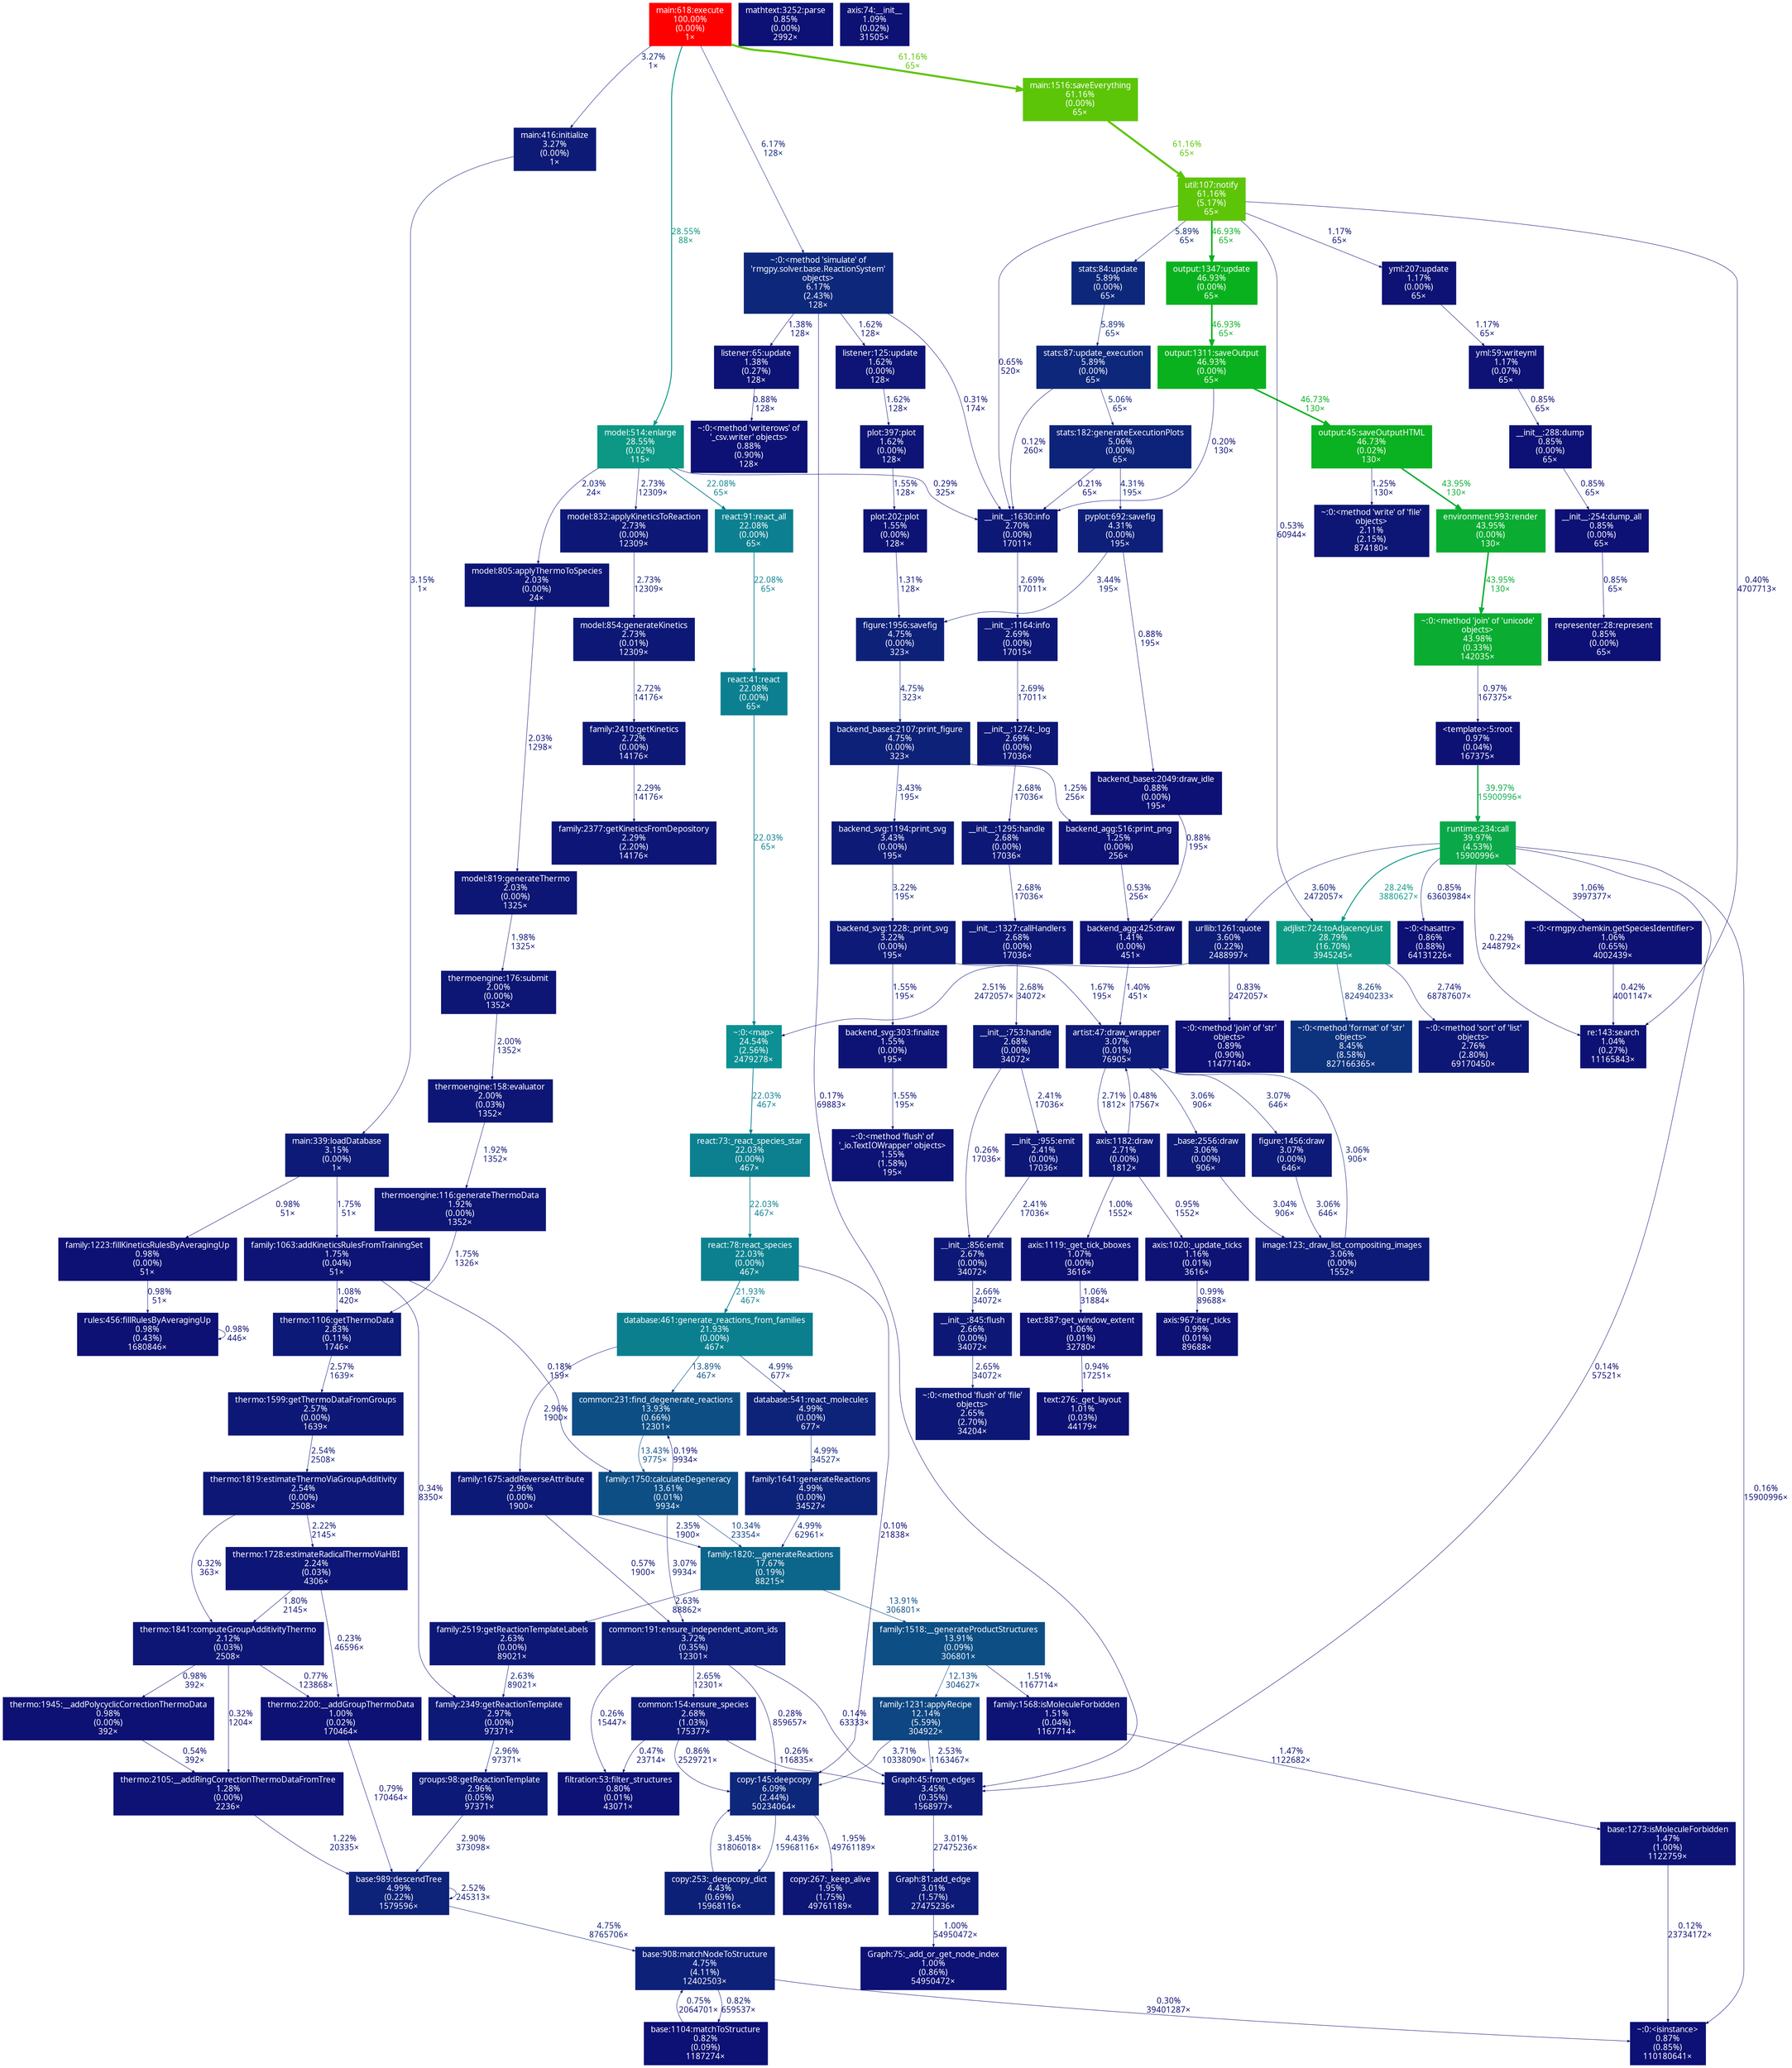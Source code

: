 digraph {
	graph [fontname=ArialMT, nodesep=0.125, ranksep=0.25];
	node [fontcolor=white, fontname=ArialMT, height=0, shape=box, style=filled, width=0];
	edge [fontname=ArialMT];
	36 [color="#0d4682", fontcolor="#ffffff", fontsize="10.00", label="family:1231:applyRecipe\n12.14%\n(5.59%)\n304922×"];
	36 -> 261 [arrowsize="0.35", color="#0d1d77", fontcolor="#0d1d77", fontsize="10.00", label="3.71%\n10338090×", labeldistance="0.50", penwidth="0.50"];
	36 -> 2832 [arrowsize="0.35", color="#0d1776", fontcolor="#0d1776", fontsize="10.00", label="2.53%\n1163467×", labeldistance="0.50", penwidth="0.50"];
	54 [color="#0d1274", fontcolor="#ffffff", fontsize="10.00", label="thermo:2105:__addRingCorrectionThermoDataFromTree\n1.28%\n(0.00%)\n2236×"];
	54 -> 2560 [arrowsize="0.35", color="#0d1274", fontcolor="#0d1274", fontsize="10.00", label="1.22%\n20335×", labeldistance="0.50", penwidth="0.50"];
	56 [color="#0d1676", fontcolor="#ffffff", fontsize="10.00", label="family:2377:getKineticsFromDepository\n2.29%\n(2.20%)\n14176×"];
	58 [color="#0d1475", fontcolor="#ffffff", fontsize="10.00", label="family:1063:addKineticsRulesFromTrainingSet\n1.75%\n(0.04%)\n51×"];
	58 -> 718 [arrowsize="0.35", color="#0d0d73", fontcolor="#0d0d73", fontsize="10.00", label="0.18%\n159×", labeldistance="0.50", penwidth="0.50"];
	58 -> 1061 [arrowsize="0.35", color="#0d1174", fontcolor="#0d1174", fontsize="10.00", label="1.08%\n420×", labeldistance="0.50", penwidth="0.50"];
	58 -> 4914 [arrowsize="0.35", color="#0d0e73", fontcolor="#0d0e73", fontsize="10.00", label="0.34%\n8350×", labeldistance="0.50", penwidth="0.50"];
	61 [color="#0d1375", fontcolor="#ffffff", fontsize="10.00", label="base:1273:isMoleculeForbidden\n1.47%\n(1.00%)\n1122759×"];
	61 -> 1465 [arrowsize="0.35", color="#0d0d73", fontcolor="#0d0d73", fontsize="10.00", label="0.12%\n23734172×", labeldistance="0.50", penwidth="0.50"];
	70 [color="#0ab120", fontcolor="#ffffff", fontsize="10.00", label="output:45:saveOutputHTML\n46.73%\n(0.02%)\n130×"];
	70 -> 1832 [arrowsize="0.35", color="#0d1274", fontcolor="#0d1274", fontsize="10.00", label="1.25%\n130×", labeldistance="0.50", penwidth="0.50"];
	70 -> 3071 [arrowsize="0.66", color="#0aad32", fontcolor="#0aad32", fontsize="10.00", label="43.95%\n130×", labeldistance="1.76", penwidth="1.76"];
	71 [color="#0ab11f", fontcolor="#ffffff", fontsize="10.00", label="output:1311:saveOutput\n46.93%\n(0.00%)\n65×"];
	71 -> 70 [arrowsize="0.68", color="#0ab120", fontcolor="#0ab120", fontsize="10.00", label="46.73%\n130×", labeldistance="1.87", penwidth="1.87"];
	71 -> 2589 [arrowsize="0.35", color="#0d0e73", fontcolor="#0d0e73", fontsize="10.00", label="0.20%\n130×", labeldistance="0.50", penwidth="0.50"];
	73 [color="#0c9093", fontcolor="#ffffff", fontsize="10.00", label="~:0:<map>\n24.54%\n(2.56%)\n2479278×"];
	73 -> 4310 [arrowsize="0.47", color="#0c808f", fontcolor="#0c808f", fontsize="10.00", label="22.03%\n467×", labeldistance="0.88", penwidth="0.88"];
	83 [color="#0d1074", fontcolor="#ffffff", fontsize="10.00", label="filtration:53:filter_structures\n0.80%\n(0.01%)\n43071×"];
	105 [color="#0d1074", fontcolor="#ffffff", fontsize="10.00", label="mathtext:3252:parse\n0.85%\n(0.00%)\n2992×"];
	126 [color="#0d1977", fontcolor="#ffffff", fontsize="10.00", label="groups:98:getReactionTemplate\n2.96%\n(0.05%)\n97371×"];
	126 -> 2560 [arrowsize="0.35", color="#0d1976", fontcolor="#0d1976", fontsize="10.00", label="2.90%\n373098×", labeldistance="0.50", penwidth="0.50"];
	174 [color="#0d1a77", fontcolor="#ffffff", fontsize="10.00", label="_base:2556:draw\n3.06%\n(0.00%)\n906×"];
	174 -> 4215 [arrowsize="0.35", color="#0d1a77", fontcolor="#0d1a77", fontsize="10.00", label="3.04%\n906×", labeldistance="0.50", penwidth="0.50"];
	185 [color="#0d1375", fontcolor="#ffffff", fontsize="10.00", label="plot:202:plot\n1.55%\n(0.00%)\n128×"];
	185 -> 635 [arrowsize="0.35", color="#0d1274", fontcolor="#0d1274", fontsize="10.00", label="1.31%\n128×", labeldistance="0.50", penwidth="0.50"];
	234 [color="#0d1074", fontcolor="#ffffff", fontsize="10.00", label="~:0:<hasattr>\n0.86%\n(0.88%)\n64131226×"];
	261 [color="#0d277b", fontcolor="#ffffff", fontsize="10.00", label="copy:145:deepcopy\n6.09%\n(2.44%)\n50234064×"];
	261 -> 994 [arrowsize="0.35", color="#0d1575", fontcolor="#0d1575", fontsize="10.00", label="1.95%\n49761189×", labeldistance="0.50", penwidth="0.50"];
	261 -> 1000 [arrowsize="0.35", color="#0d2078", fontcolor="#0d2078", fontsize="10.00", label="4.43%\n15968116×", labeldistance="0.50", penwidth="0.50"];
	287 [color="#ff0000", fontcolor="#ffffff", fontsize="10.00", label="main:618:execute\n100.00%\n(0.00%)\n1×"];
	287 -> 394 [arrowsize="0.35", color="#0d1b77", fontcolor="#0d1b77", fontsize="10.00", label="3.27%\n1×", labeldistance="0.50", penwidth="0.50"];
	287 -> 950 [arrowsize="0.53", color="#0c9884", fontcolor="#0c9884", fontsize="10.00", label="28.55%\n88×", labeldistance="1.14", penwidth="1.14"];
	287 -> 1070 [arrowsize="0.35", color="#0d287b", fontcolor="#0d287b", fontsize="10.00", label="6.17%\n128×", labeldistance="0.50", penwidth="0.50"];
	287 -> 1234 [arrowsize="0.78", color="#5dc508", fontcolor="#5dc508", fontsize="10.00", label="61.16%\n65×", labeldistance="2.45", penwidth="2.45"];
	393 [color="#0d1575", fontcolor="#ffffff", fontsize="10.00", label="thermoengine:176:submit\n2.00%\n(0.00%)\n1352×"];
	393 -> 900 [arrowsize="0.35", color="#0d1575", fontcolor="#0d1575", fontsize="10.00", label="2.00%\n1352×", labeldistance="0.50", penwidth="0.50"];
	394 [color="#0d1b77", fontcolor="#ffffff", fontsize="10.00", label="main:416:initialize\n3.27%\n(0.00%)\n1×"];
	394 -> 1985 [arrowsize="0.35", color="#0d1a77", fontcolor="#0d1a77", fontsize="10.00", label="3.15%\n1×", labeldistance="0.50", penwidth="0.50"];
	395 [color="#0d1575", fontcolor="#ffffff", fontsize="10.00", label="model:819:generateThermo\n2.03%\n(0.00%)\n1325×"];
	395 -> 393 [arrowsize="0.35", color="#0d1575", fontcolor="#0d1575", fontsize="10.00", label="1.98%\n1325×", labeldistance="0.50", penwidth="0.50"];
	423 [color="#0d2179", fontcolor="#ffffff", fontsize="10.00", label="backend_bases:2107:print_figure\n4.75%\n(0.00%)\n323×"];
	423 -> 1441 [arrowsize="0.35", color="#0d1274", fontcolor="#0d1274", fontsize="10.00", label="1.25%\n256×", labeldistance="0.50", penwidth="0.50"];
	423 -> 1693 [arrowsize="0.35", color="#0d1b77", fontcolor="#0d1b77", fontsize="10.00", label="3.43%\n195×", labeldistance="0.50", penwidth="0.50"];
	425 [color="#0d1977", fontcolor="#ffffff", fontsize="10.00", label="family:1675:addReverseAttribute\n2.96%\n(0.00%)\n1900×"];
	425 -> 717 [arrowsize="0.35", color="#0d0f73", fontcolor="#0d0f73", fontsize="10.00", label="0.57%\n1900×", labeldistance="0.50", penwidth="0.50"];
	425 -> 1728 [arrowsize="0.35", color="#0d1776", fontcolor="#0d1776", fontsize="10.00", label="2.35%\n1900×", labeldistance="0.50", penwidth="0.50"];
	426 [color="#0c7f8f", fontcolor="#ffffff", fontsize="10.00", label="database:461:generate_reactions_from_families\n21.93%\n(0.00%)\n467×"];
	426 -> 425 [arrowsize="0.35", color="#0d1977", fontcolor="#0d1977", fontsize="10.00", label="2.96%\n1900×", labeldistance="0.50", penwidth="0.50"];
	426 -> 1972 [arrowsize="0.37", color="#0d4f85", fontcolor="#0d4f85", fontsize="10.00", label="13.89%\n467×", labeldistance="0.56", penwidth="0.56"];
	426 -> 2732 [arrowsize="0.35", color="#0d2279", fontcolor="#0d2279", fontsize="10.00", label="4.99%\n677×", labeldistance="0.50", penwidth="0.50"];
	470 [color="#0d1174", fontcolor="#ffffff", fontsize="10.00", label="text:276:_get_layout\n1.01%\n(0.03%)\n44179×"];
	472 [color="#0d1174", fontcolor="#ffffff", fontsize="10.00", label="text:887:get_window_extent\n1.06%\n(0.01%)\n32780×"];
	472 -> 470 [arrowsize="0.35", color="#0d1174", fontcolor="#0d1174", fontsize="10.00", label="0.94%\n17251×", labeldistance="0.50", penwidth="0.50"];
	477 [color="#0d1876", fontcolor="#ffffff", fontsize="10.00", label="__init__:1164:info\n2.69%\n(0.00%)\n17015×"];
	477 -> 2707 [arrowsize="0.35", color="#0d1876", fontcolor="#0d1876", fontsize="10.00", label="2.69%\n17011×", labeldistance="0.50", penwidth="0.50"];
	556 [color="#0d1a77", fontcolor="#ffffff", fontsize="10.00", label="figure:1456:draw\n3.07%\n(0.00%)\n646×"];
	556 -> 4215 [arrowsize="0.35", color="#0d1a77", fontcolor="#0d1a77", fontsize="10.00", label="3.06%\n646×", labeldistance="0.50", penwidth="0.50"];
	558 [color="#0d1876", fontcolor="#ffffff", fontsize="10.00", label="axis:1182:draw\n2.71%\n(0.00%)\n1812×"];
	558 -> 617 [arrowsize="0.35", color="#0d1174", fontcolor="#0d1174", fontsize="10.00", label="0.95%\n1552×", labeldistance="0.50", penwidth="0.50"];
	558 -> 1245 [arrowsize="0.35", color="#0d0f73", fontcolor="#0d0f73", fontsize="10.00", label="0.48%\n17567×", labeldistance="0.50", penwidth="0.50"];
	558 -> 3306 [arrowsize="0.35", color="#0d1174", fontcolor="#0d1174", fontsize="10.00", label="1.00%\n1552×", labeldistance="0.50", penwidth="0.50"];
	617 [color="#0d1274", fontcolor="#ffffff", fontsize="10.00", label="axis:1020:_update_ticks\n1.16%\n(0.01%)\n3616×"];
	617 -> 1275 [arrowsize="0.35", color="#0d1174", fontcolor="#0d1174", fontsize="10.00", label="0.99%\n89688×", labeldistance="0.50", penwidth="0.50"];
	620 [color="#0d1074", fontcolor="#ffffff", fontsize="10.00", label="representer:28:represent\n0.85%\n(0.00%)\n65×"];
	621 [color="#0d1074", fontcolor="#ffffff", fontsize="10.00", label="__init__:254:dump_all\n0.85%\n(0.00%)\n65×"];
	621 -> 620 [arrowsize="0.35", color="#0d1074", fontcolor="#0d1074", fontsize="10.00", label="0.85%\n65×", labeldistance="0.50", penwidth="0.50"];
	629 [color="#0d2179", fontcolor="#ffffff", fontsize="10.00", label="base:908:matchNodeToStructure\n4.75%\n(4.11%)\n12402503×"];
	629 -> 1465 [arrowsize="0.35", color="#0d0e73", fontcolor="#0d0e73", fontsize="10.00", label="0.30%\n39401287×", labeldistance="0.50", penwidth="0.50"];
	629 -> 1544 [arrowsize="0.35", color="#0d1074", fontcolor="#0d1074", fontsize="10.00", label="0.82%\n659537×", labeldistance="0.50", penwidth="0.50"];
	633 [color="#0d337e", fontcolor="#ffffff", fontsize="10.00", label="~:0:<method 'format' of 'str'\nobjects>\n8.45%\n(8.58%)\n827166365×"];
	635 [color="#0d2179", fontcolor="#ffffff", fontsize="10.00", label="figure:1956:savefig\n4.75%\n(0.00%)\n323×"];
	635 -> 423 [arrowsize="0.35", color="#0d2179", fontcolor="#0d2179", fontsize="10.00", label="4.75%\n323×", labeldistance="0.50", penwidth="0.50"];
	664 [color="#0d1174", fontcolor="#ffffff", fontsize="10.00", label="axis:74:__init__\n1.09%\n(0.02%)\n31505×"];
	683 [color="#0d1174", fontcolor="#ffffff", fontsize="10.00", label="rules:456:fillRulesByAveragingUp\n0.98%\n(0.43%)\n1680846×"];
	683 -> 683 [arrowsize="0.35", color="#0d1174", fontcolor="#0d1174", fontsize="10.00", label="0.98%\n446×", labeldistance="0.50", penwidth="0.50"];
	684 [color="#0d1174", fontcolor="#ffffff", fontsize="10.00", label="family:1223:fillKineticsRulesByAveragingUp\n0.98%\n(0.00%)\n51×"];
	684 -> 683 [arrowsize="0.35", color="#0d1174", fontcolor="#0d1174", fontsize="10.00", label="0.98%\n51×", labeldistance="0.50", penwidth="0.50"];
	717 [color="#0d1d78", fontcolor="#ffffff", fontsize="10.00", label="common:191:ensure_independent_atom_ids\n3.72%\n(0.35%)\n12301×"];
	717 -> 83 [arrowsize="0.35", color="#0d0e73", fontcolor="#0d0e73", fontsize="10.00", label="0.26%\n15447×", labeldistance="0.50", penwidth="0.50"];
	717 -> 261 [arrowsize="0.35", color="#0d0e73", fontcolor="#0d0e73", fontsize="10.00", label="0.28%\n859657×", labeldistance="0.50", penwidth="0.50"];
	717 -> 1068 [arrowsize="0.35", color="#0d1876", fontcolor="#0d1876", fontsize="10.00", label="2.65%\n12301×", labeldistance="0.50", penwidth="0.50"];
	717 -> 2832 [arrowsize="0.35", color="#0d0d73", fontcolor="#0d0d73", fontsize="10.00", label="0.14%\n63333×", labeldistance="0.50", penwidth="0.50"];
	718 [color="#0d4e84", fontcolor="#ffffff", fontsize="10.00", label="family:1750:calculateDegeneracy\n13.61%\n(0.01%)\n9934×"];
	718 -> 717 [arrowsize="0.35", color="#0d1a77", fontcolor="#0d1a77", fontsize="10.00", label="3.07%\n9934×", labeldistance="0.50", penwidth="0.50"];
	718 -> 1728 [arrowsize="0.35", color="#0d3c80", fontcolor="#0d3c80", fontsize="10.00", label="10.34%\n23354×", labeldistance="0.50", penwidth="0.50"];
	718 -> 1972 [arrowsize="0.35", color="#0d0e73", fontcolor="#0d0e73", fontsize="10.00", label="0.19%\n9934×", labeldistance="0.50", penwidth="0.50"];
	736 [color="#0d1375", fontcolor="#ffffff", fontsize="10.00", label="backend_agg:425:draw\n1.41%\n(0.00%)\n451×"];
	736 -> 1245 [arrowsize="0.35", color="#0d1375", fontcolor="#0d1375", fontsize="10.00", label="1.40%\n451×", labeldistance="0.50", penwidth="0.50"];
	739 [color="#0d1876", fontcolor="#ffffff", fontsize="10.00", label="model:854:generateKinetics\n2.73%\n(0.01%)\n12309×"];
	739 -> 955 [arrowsize="0.35", color="#0d1876", fontcolor="#0d1876", fontsize="10.00", label="2.72%\n14176×", labeldistance="0.50", penwidth="0.50"];
	769 [color="#5dc508", fontcolor="#ffffff", fontsize="10.00", label="util:107:notify\n61.16%\n(5.17%)\n65×"];
	769 -> 1558 [arrowsize="0.35", color="#0d0f73", fontcolor="#0d0f73", fontsize="10.00", label="0.53%\n60944×", labeldistance="0.50", penwidth="0.50"];
	769 -> 1914 [arrowsize="0.69", color="#0ab11f", fontcolor="#0ab11f", fontsize="10.00", label="46.93%\n65×", labeldistance="1.88", penwidth="1.88"];
	769 -> 2519 [arrowsize="0.35", color="#0d1274", fontcolor="#0d1274", fontsize="10.00", label="1.17%\n65×", labeldistance="0.50", penwidth="0.50"];
	769 -> 2589 [arrowsize="0.35", color="#0d0f74", fontcolor="#0d0f74", fontsize="10.00", label="0.65%\n520×", labeldistance="0.50", penwidth="0.50"];
	769 -> 3745 [arrowsize="0.35", color="#0d277a", fontcolor="#0d277a", fontsize="10.00", label="5.89%\n65×", labeldistance="0.50", penwidth="0.50"];
	769 -> 4434 [arrowsize="0.35", color="#0d0e73", fontcolor="#0d0e73", fontsize="10.00", label="0.40%\n4707713×", labeldistance="0.50", penwidth="0.50"];
	886 [color="#0d277a", fontcolor="#ffffff", fontsize="10.00", label="stats:87:update_execution\n5.89%\n(0.00%)\n65×"];
	886 -> 1169 [arrowsize="0.35", color="#0d2379", fontcolor="#0d2379", fontsize="10.00", label="5.06%\n65×", labeldistance="0.50", penwidth="0.50"];
	886 -> 2589 [arrowsize="0.35", color="#0d0d73", fontcolor="#0d0d73", fontsize="10.00", label="0.12%\n260×", labeldistance="0.50", penwidth="0.50"];
	895 [color="#0d1074", fontcolor="#ffffff", fontsize="10.00", label="__init__:288:dump\n0.85%\n(0.00%)\n65×"];
	895 -> 621 [arrowsize="0.35", color="#0d1074", fontcolor="#0d1074", fontsize="10.00", label="0.85%\n65×", labeldistance="0.50", penwidth="0.50"];
	899 [color="#0d1174", fontcolor="#ffffff", fontsize="10.00", label="<template>:5:root\n0.97%\n(0.04%)\n167375×"];
	899 -> 1069 [arrowsize="0.63", color="#0ba84a", fontcolor="#0ba84a", fontsize="10.00", label="39.97%\n15900996×", labeldistance="1.60", penwidth="1.60"];
	900 [color="#0d1575", fontcolor="#ffffff", fontsize="10.00", label="thermoengine:158:evaluator\n2.00%\n(0.03%)\n1352×"];
	900 -> 3562 [arrowsize="0.35", color="#0d1575", fontcolor="#0d1575", fontsize="10.00", label="1.92%\n1352×", labeldistance="0.50", penwidth="0.50"];
	950 [color="#0c9884", fontcolor="#ffffff", fontsize="10.00", label="model:514:enlarge\n28.55%\n(0.02%)\n115×"];
	950 -> 2589 [arrowsize="0.35", color="#0d0e73", fontcolor="#0d0e73", fontsize="10.00", label="0.29%\n325×", labeldistance="0.50", penwidth="0.50"];
	950 -> 3023 [arrowsize="0.47", color="#0c8090", fontcolor="#0c8090", fontsize="10.00", label="22.08%\n65×", labeldistance="0.88", penwidth="0.88"];
	950 -> 3363 [arrowsize="0.35", color="#0d1876", fontcolor="#0d1876", fontsize="10.00", label="2.73%\n12309×", labeldistance="0.50", penwidth="0.50"];
	950 -> 3563 [arrowsize="0.35", color="#0d1575", fontcolor="#0d1575", fontsize="10.00", label="2.03%\n24×", labeldistance="0.50", penwidth="0.50"];
	955 [color="#0d1876", fontcolor="#ffffff", fontsize="10.00", label="family:2410:getKinetics\n2.72%\n(0.00%)\n14176×"];
	955 -> 56 [arrowsize="0.35", color="#0d1676", fontcolor="#0d1676", fontsize="10.00", label="2.29%\n14176×", labeldistance="0.50", penwidth="0.50"];
	994 [color="#0d1575", fontcolor="#ffffff", fontsize="10.00", label="copy:267:_keep_alive\n1.95%\n(1.75%)\n49761189×"];
	1000 [color="#0d2078", fontcolor="#ffffff", fontsize="10.00", label="copy:253:_deepcopy_dict\n4.43%\n(0.69%)\n15968116×"];
	1000 -> 261 [arrowsize="0.35", color="#0d1b77", fontcolor="#0d1b77", fontsize="10.00", label="3.45%\n31806018×", labeldistance="0.50", penwidth="0.50"];
	1061 [color="#0d1976", fontcolor="#ffffff", fontsize="10.00", label="thermo:1106:getThermoData\n2.83%\n(0.11%)\n1746×"];
	1061 -> 3979 [arrowsize="0.35", color="#0d1876", fontcolor="#0d1876", fontsize="10.00", label="2.57%\n1639×", labeldistance="0.50", penwidth="0.50"];
	1063 [color="#0d1676", fontcolor="#ffffff", fontsize="10.00", label="thermo:1728:estimateRadicalThermoViaHBI\n2.24%\n(0.03%)\n4306×"];
	1063 -> 1815 [arrowsize="0.35", color="#0d0e73", fontcolor="#0d0e73", fontsize="10.00", label="0.23%\n46596×", labeldistance="0.50", penwidth="0.50"];
	1063 -> 2783 [arrowsize="0.35", color="#0d1475", fontcolor="#0d1475", fontsize="10.00", label="1.80%\n2145×", labeldistance="0.50", penwidth="0.50"];
	1068 [color="#0d1876", fontcolor="#ffffff", fontsize="10.00", label="common:154:ensure_species\n2.68%\n(1.03%)\n175377×"];
	1068 -> 83 [arrowsize="0.35", color="#0d0f73", fontcolor="#0d0f73", fontsize="10.00", label="0.47%\n23714×", labeldistance="0.50", penwidth="0.50"];
	1068 -> 261 [arrowsize="0.35", color="#0d1074", fontcolor="#0d1074", fontsize="10.00", label="0.86%\n2529721×", labeldistance="0.50", penwidth="0.50"];
	1068 -> 2832 [arrowsize="0.35", color="#0d0e73", fontcolor="#0d0e73", fontsize="10.00", label="0.26%\n116835×", labeldistance="0.50", penwidth="0.50"];
	1069 [color="#0ba84a", fontcolor="#ffffff", fontsize="10.00", label="runtime:234:call\n39.97%\n(4.53%)\n15900996×"];
	1069 -> 234 [arrowsize="0.35", color="#0d1074", fontcolor="#0d1074", fontsize="10.00", label="0.85%\n63603984×", labeldistance="0.50", penwidth="0.50"];
	1069 -> 1389 [arrowsize="0.35", color="#0d1c77", fontcolor="#0d1c77", fontsize="10.00", label="3.60%\n2472057×", labeldistance="0.50", penwidth="0.50"];
	1069 -> 1465 [arrowsize="0.35", color="#0d0d73", fontcolor="#0d0d73", fontsize="10.00", label="0.16%\n15900996×", labeldistance="0.50", penwidth="0.50"];
	1069 -> 1558 [arrowsize="0.53", color="#0c9886", fontcolor="#0c9886", fontsize="10.00", label="28.24%\n3880627×", labeldistance="1.13", penwidth="1.13"];
	1069 -> 2832 [arrowsize="0.35", color="#0d0d73", fontcolor="#0d0d73", fontsize="10.00", label="0.14%\n57521×", labeldistance="0.50", penwidth="0.50"];
	1069 -> 3230 [arrowsize="0.35", color="#0d1174", fontcolor="#0d1174", fontsize="10.00", label="1.06%\n3997377×", labeldistance="0.50", penwidth="0.50"];
	1069 -> 4434 [arrowsize="0.35", color="#0d0e73", fontcolor="#0d0e73", fontsize="10.00", label="0.22%\n2448792×", labeldistance="0.50", penwidth="0.50"];
	1070 [color="#0d287b", fontcolor="#ffffff", fontsize="10.00", label="~:0:<method 'simulate' of\n'rmgpy.solver.base.ReactionSystem'\nobjects>\n6.17%\n(2.43%)\n128×"];
	1070 -> 2585 [arrowsize="0.35", color="#0d1475", fontcolor="#0d1475", fontsize="10.00", label="1.62%\n128×", labeldistance="0.50", penwidth="0.50"];
	1070 -> 2589 [arrowsize="0.35", color="#0d0e73", fontcolor="#0d0e73", fontsize="10.00", label="0.31%\n174×", labeldistance="0.50", penwidth="0.50"];
	1070 -> 2590 [arrowsize="0.35", color="#0d1275", fontcolor="#0d1275", fontsize="10.00", label="1.38%\n128×", labeldistance="0.50", penwidth="0.50"];
	1070 -> 2832 [arrowsize="0.35", color="#0d0d73", fontcolor="#0d0d73", fontsize="10.00", label="0.17%\n69883×", labeldistance="0.50", penwidth="0.50"];
	1168 [color="#0d1f78", fontcolor="#ffffff", fontsize="10.00", label="pyplot:692:savefig\n4.31%\n(0.00%)\n195×"];
	1168 -> 635 [arrowsize="0.35", color="#0d1b77", fontcolor="#0d1b77", fontsize="10.00", label="3.44%\n195×", labeldistance="0.50", penwidth="0.50"];
	1168 -> 1442 [arrowsize="0.35", color="#0d1074", fontcolor="#0d1074", fontsize="10.00", label="0.88%\n195×", labeldistance="0.50", penwidth="0.50"];
	1169 [color="#0d2379", fontcolor="#ffffff", fontsize="10.00", label="stats:182:generateExecutionPlots\n5.06%\n(0.00%)\n65×"];
	1169 -> 1168 [arrowsize="0.35", color="#0d1f78", fontcolor="#0d1f78", fontsize="10.00", label="4.31%\n195×", labeldistance="0.50", penwidth="0.50"];
	1169 -> 2589 [arrowsize="0.35", color="#0d0e73", fontcolor="#0d0e73", fontsize="10.00", label="0.21%\n65×", labeldistance="0.50", penwidth="0.50"];
	1184 [color="#0d1876", fontcolor="#ffffff", fontsize="10.00", label="~:0:<method 'sort' of 'list'\nobjects>\n2.76%\n(2.80%)\n69170450×"];
	1234 [color="#5dc508", fontcolor="#ffffff", fontsize="10.00", label="main:1516:saveEverything\n61.16%\n(0.00%)\n65×"];
	1234 -> 769 [arrowsize="0.78", color="#5dc508", fontcolor="#5dc508", fontsize="10.00", label="61.16%\n65×", labeldistance="2.45", penwidth="2.45"];
	1245 [color="#0d1a77", fontcolor="#ffffff", fontsize="10.00", label="artist:47:draw_wrapper\n3.07%\n(0.01%)\n76905×"];
	1245 -> 174 [arrowsize="0.35", color="#0d1a77", fontcolor="#0d1a77", fontsize="10.00", label="3.06%\n906×", labeldistance="0.50", penwidth="0.50"];
	1245 -> 556 [arrowsize="0.35", color="#0d1a77", fontcolor="#0d1a77", fontsize="10.00", label="3.07%\n646×", labeldistance="0.50", penwidth="0.50"];
	1245 -> 558 [arrowsize="0.35", color="#0d1876", fontcolor="#0d1876", fontsize="10.00", label="2.71%\n1812×", labeldistance="0.50", penwidth="0.50"];
	1275 [color="#0d1174", fontcolor="#ffffff", fontsize="10.00", label="axis:967:iter_ticks\n0.99%\n(0.01%)\n89688×"];
	1352 [color="#0d1876", fontcolor="#ffffff", fontsize="10.00", label="__init__:845:flush\n2.66%\n(0.00%)\n34072×"];
	1352 -> 4733 [arrowsize="0.35", color="#0d1876", fontcolor="#0d1876", fontsize="10.00", label="2.65%\n34072×", labeldistance="0.50", penwidth="0.50"];
	1353 [color="#0d1876", fontcolor="#ffffff", fontsize="10.00", label="__init__:856:emit\n2.67%\n(0.00%)\n34072×"];
	1353 -> 1352 [arrowsize="0.35", color="#0d1876", fontcolor="#0d1876", fontsize="10.00", label="2.66%\n34072×", labeldistance="0.50", penwidth="0.50"];
	1389 [color="#0d1c77", fontcolor="#ffffff", fontsize="10.00", label="urllib:1261:quote\n3.60%\n(0.22%)\n2488997×"];
	1389 -> 73 [arrowsize="0.35", color="#0d1776", fontcolor="#0d1776", fontsize="10.00", label="2.51%\n2472057×", labeldistance="0.50", penwidth="0.50"];
	1389 -> 2169 [arrowsize="0.35", color="#0d1074", fontcolor="#0d1074", fontsize="10.00", label="0.83%\n2472057×", labeldistance="0.50", penwidth="0.50"];
	1441 [color="#0d1274", fontcolor="#ffffff", fontsize="10.00", label="backend_agg:516:print_png\n1.25%\n(0.00%)\n256×"];
	1441 -> 736 [arrowsize="0.35", color="#0d0f73", fontcolor="#0d0f73", fontsize="10.00", label="0.53%\n256×", labeldistance="0.50", penwidth="0.50"];
	1442 [color="#0d1074", fontcolor="#ffffff", fontsize="10.00", label="backend_bases:2049:draw_idle\n0.88%\n(0.00%)\n195×"];
	1442 -> 736 [arrowsize="0.35", color="#0d1074", fontcolor="#0d1074", fontsize="10.00", label="0.88%\n195×", labeldistance="0.50", penwidth="0.50"];
	1465 [color="#0d1074", fontcolor="#ffffff", fontsize="10.00", label="~:0:<isinstance>\n0.87%\n(0.85%)\n110180641×"];
	1544 [color="#0d1074", fontcolor="#ffffff", fontsize="10.00", label="base:1104:matchToStructure\n0.82%\n(0.09%)\n1187274×"];
	1544 -> 629 [arrowsize="0.35", color="#0d1074", fontcolor="#0d1074", fontsize="10.00", label="0.75%\n2064701×", labeldistance="0.50", penwidth="0.50"];
	1558 [color="#0c9983", fontcolor="#ffffff", fontsize="10.00", label="adjlist:724:toAdjacencyList\n28.79%\n(16.70%)\n3945245×"];
	1558 -> 633 [arrowsize="0.35", color="#0d327d", fontcolor="#0d327d", fontsize="10.00", label="8.26%\n824940233×", labeldistance="0.50", penwidth="0.50"];
	1558 -> 1184 [arrowsize="0.35", color="#0d1876", fontcolor="#0d1876", fontsize="10.00", label="2.74%\n68787607×", labeldistance="0.50", penwidth="0.50"];
	1693 [color="#0d1b77", fontcolor="#ffffff", fontsize="10.00", label="backend_svg:1194:print_svg\n3.43%\n(0.00%)\n195×"];
	1693 -> 3304 [arrowsize="0.35", color="#0d1a77", fontcolor="#0d1a77", fontsize="10.00", label="3.22%\n195×", labeldistance="0.50", penwidth="0.50"];
	1728 [color="#0c658a", fontcolor="#ffffff", fontsize="10.00", label="family:1820:__generateReactions\n17.67%\n(0.19%)\n88215×"];
	1728 -> 3925 [arrowsize="0.37", color="#0d4f85", fontcolor="#0d4f85", fontsize="10.00", label="13.91%\n306801×", labeldistance="0.56", penwidth="0.56"];
	1728 -> 3977 [arrowsize="0.35", color="#0d1876", fontcolor="#0d1876", fontsize="10.00", label="2.63%\n88862×", labeldistance="0.50", penwidth="0.50"];
	1815 [color="#0d1174", fontcolor="#ffffff", fontsize="10.00", label="thermo:2200:__addGroupThermoData\n1.00%\n(0.02%)\n170464×"];
	1815 -> 2560 [arrowsize="0.35", color="#0d1074", fontcolor="#0d1074", fontsize="10.00", label="0.79%\n170464×", labeldistance="0.50", penwidth="0.50"];
	1830 [color="#0c8090", fontcolor="#ffffff", fontsize="10.00", label="react:41:react\n22.08%\n(0.00%)\n65×"];
	1830 -> 73 [arrowsize="0.47", color="#0c808f", fontcolor="#0c808f", fontsize="10.00", label="22.03%\n65×", labeldistance="0.88", penwidth="0.88"];
	1832 [color="#0d1675", fontcolor="#ffffff", fontsize="10.00", label="~:0:<method 'write' of 'file'\nobjects>\n2.11%\n(2.15%)\n874180×"];
	1904 [color="#0d1375", fontcolor="#ffffff", fontsize="10.00", label="family:1568:isMoleculeForbidden\n1.51%\n(0.04%)\n1167714×"];
	1904 -> 61 [arrowsize="0.35", color="#0d1375", fontcolor="#0d1375", fontsize="10.00", label="1.47%\n1122682×", labeldistance="0.50", penwidth="0.50"];
	1914 [color="#0ab11f", fontcolor="#ffffff", fontsize="10.00", label="output:1347:update\n46.93%\n(0.00%)\n65×"];
	1914 -> 71 [arrowsize="0.69", color="#0ab11f", fontcolor="#0ab11f", fontsize="10.00", label="46.93%\n65×", labeldistance="1.88", penwidth="1.88"];
	1972 [color="#0d4f85", fontcolor="#ffffff", fontsize="10.00", label="common:231:find_degenerate_reactions\n13.93%\n(0.66%)\n12301×"];
	1972 -> 718 [arrowsize="0.37", color="#0d4d84", fontcolor="#0d4d84", fontsize="10.00", label="13.43%\n9775×", labeldistance="0.54", penwidth="0.54"];
	1985 [color="#0d1a77", fontcolor="#ffffff", fontsize="10.00", label="main:339:loadDatabase\n3.15%\n(0.00%)\n1×"];
	1985 -> 58 [arrowsize="0.35", color="#0d1475", fontcolor="#0d1475", fontsize="10.00", label="1.75%\n51×", labeldistance="0.50", penwidth="0.50"];
	1985 -> 684 [arrowsize="0.35", color="#0d1174", fontcolor="#0d1174", fontsize="10.00", label="0.98%\n51×", labeldistance="0.50", penwidth="0.50"];
	2041 [color="#0aad32", fontcolor="#ffffff", fontsize="10.00", label="~:0:<method 'join' of 'unicode'\nobjects>\n43.98%\n(0.33%)\n142035×"];
	2041 -> 899 [arrowsize="0.35", color="#0d1174", fontcolor="#0d1174", fontsize="10.00", label="0.97%\n167375×", labeldistance="0.50", penwidth="0.50"];
	2169 [color="#0d1074", fontcolor="#ffffff", fontsize="10.00", label="~:0:<method 'join' of 'str'\nobjects>\n0.89%\n(0.90%)\n11477140×"];
	2177 [color="#0c808f", fontcolor="#ffffff", fontsize="10.00", label="react:78:react_species\n22.03%\n(0.00%)\n467×"];
	2177 -> 261 [arrowsize="0.35", color="#0d0d73", fontcolor="#0d0d73", fontsize="10.00", label="0.10%\n21838×", labeldistance="0.50", penwidth="0.50"];
	2177 -> 426 [arrowsize="0.47", color="#0c7f8f", fontcolor="#0c7f8f", fontsize="10.00", label="21.93%\n467×", labeldistance="0.88", penwidth="0.88"];
	2256 [color="#0d1876", fontcolor="#ffffff", fontsize="10.00", label="__init__:753:handle\n2.68%\n(0.00%)\n34072×"];
	2256 -> 1353 [arrowsize="0.35", color="#0d0e73", fontcolor="#0d0e73", fontsize="10.00", label="0.26%\n17036×", labeldistance="0.50", penwidth="0.50"];
	2256 -> 2916 [arrowsize="0.35", color="#0d1776", fontcolor="#0d1776", fontsize="10.00", label="2.41%\n17036×", labeldistance="0.50", penwidth="0.50"];
	2295 [color="#0d1174", fontcolor="#ffffff", fontsize="10.00", label="thermo:1945:__addPolycyclicCorrectionThermoData\n0.98%\n(0.00%)\n392×"];
	2295 -> 54 [arrowsize="0.35", color="#0d0f73", fontcolor="#0d0f73", fontsize="10.00", label="0.54%\n392×", labeldistance="0.50", penwidth="0.50"];
	2519 [color="#0d1274", fontcolor="#ffffff", fontsize="10.00", label="yml:207:update\n1.17%\n(0.00%)\n65×"];
	2519 -> 4241 [arrowsize="0.35", color="#0d1274", fontcolor="#0d1274", fontsize="10.00", label="1.17%\n65×", labeldistance="0.50", penwidth="0.50"];
	2535 [color="#0d1174", fontcolor="#ffffff", fontsize="10.00", label="Graph:75:_add_or_get_node_index\n1.00%\n(0.86%)\n54950472×"];
	2560 [color="#0d2279", fontcolor="#ffffff", fontsize="10.00", label="base:989:descendTree\n4.99%\n(0.22%)\n1579596×"];
	2560 -> 629 [arrowsize="0.35", color="#0d2179", fontcolor="#0d2179", fontsize="10.00", label="4.75%\n8765706×", labeldistance="0.50", penwidth="0.50"];
	2560 -> 2560 [arrowsize="0.35", color="#0d1776", fontcolor="#0d1776", fontsize="10.00", label="2.52%\n245313×", labeldistance="0.50", penwidth="0.50"];
	2585 [color="#0d1475", fontcolor="#ffffff", fontsize="10.00", label="listener:125:update\n1.62%\n(0.00%)\n128×"];
	2585 -> 3737 [arrowsize="0.35", color="#0d1475", fontcolor="#0d1475", fontsize="10.00", label="1.62%\n128×", labeldistance="0.50", penwidth="0.50"];
	2589 [color="#0d1876", fontcolor="#ffffff", fontsize="10.00", label="__init__:1630:info\n2.70%\n(0.00%)\n17011×"];
	2589 -> 477 [arrowsize="0.35", color="#0d1876", fontcolor="#0d1876", fontsize="10.00", label="2.69%\n17011×", labeldistance="0.50", penwidth="0.50"];
	2590 [color="#0d1275", fontcolor="#ffffff", fontsize="10.00", label="listener:65:update\n1.38%\n(0.27%)\n128×"];
	2590 -> 3574 [arrowsize="0.35", color="#0d1074", fontcolor="#0d1074", fontsize="10.00", label="0.88%\n128×", labeldistance="0.50", penwidth="0.50"];
	2706 [color="#0d1876", fontcolor="#ffffff", fontsize="10.00", label="__init__:1295:handle\n2.68%\n(0.00%)\n17036×"];
	2706 -> 5012 [arrowsize="0.35", color="#0d1876", fontcolor="#0d1876", fontsize="10.00", label="2.68%\n17036×", labeldistance="0.50", penwidth="0.50"];
	2707 [color="#0d1876", fontcolor="#ffffff", fontsize="10.00", label="__init__:1274:_log\n2.69%\n(0.00%)\n17036×"];
	2707 -> 2706 [arrowsize="0.35", color="#0d1876", fontcolor="#0d1876", fontsize="10.00", label="2.68%\n17036×", labeldistance="0.50", penwidth="0.50"];
	2729 [color="#0d2279", fontcolor="#ffffff", fontsize="10.00", label="family:1641:generateReactions\n4.99%\n(0.00%)\n34527×"];
	2729 -> 1728 [arrowsize="0.35", color="#0d2279", fontcolor="#0d2279", fontsize="10.00", label="4.99%\n62961×", labeldistance="0.50", penwidth="0.50"];
	2732 [color="#0d2279", fontcolor="#ffffff", fontsize="10.00", label="database:541:react_molecules\n4.99%\n(0.00%)\n677×"];
	2732 -> 2729 [arrowsize="0.35", color="#0d2279", fontcolor="#0d2279", fontsize="10.00", label="4.99%\n34527×", labeldistance="0.50", penwidth="0.50"];
	2740 [color="#0d1375", fontcolor="#ffffff", fontsize="10.00", label="~:0:<method 'flush' of\n'_io.TextIOWrapper' objects>\n1.55%\n(1.58%)\n195×"];
	2741 [color="#0d1375", fontcolor="#ffffff", fontsize="10.00", label="backend_svg:303:finalize\n1.55%\n(0.00%)\n195×"];
	2741 -> 2740 [arrowsize="0.35", color="#0d1375", fontcolor="#0d1375", fontsize="10.00", label="1.55%\n195×", labeldistance="0.50", penwidth="0.50"];
	2783 [color="#0d1675", fontcolor="#ffffff", fontsize="10.00", label="thermo:1841:computeGroupAdditivityThermo\n2.12%\n(0.03%)\n2508×"];
	2783 -> 54 [arrowsize="0.35", color="#0d0e73", fontcolor="#0d0e73", fontsize="10.00", label="0.32%\n1204×", labeldistance="0.50", penwidth="0.50"];
	2783 -> 1815 [arrowsize="0.35", color="#0d1074", fontcolor="#0d1074", fontsize="10.00", label="0.77%\n123868×", labeldistance="0.50", penwidth="0.50"];
	2783 -> 2295 [arrowsize="0.35", color="#0d1174", fontcolor="#0d1174", fontsize="10.00", label="0.98%\n392×", labeldistance="0.50", penwidth="0.50"];
	2832 [color="#0d1b77", fontcolor="#ffffff", fontsize="10.00", label="Graph:45:from_edges\n3.45%\n(0.35%)\n1568977×"];
	2832 -> 3088 [arrowsize="0.35", color="#0d1a77", fontcolor="#0d1a77", fontsize="10.00", label="3.01%\n27475236×", labeldistance="0.50", penwidth="0.50"];
	2916 [color="#0d1776", fontcolor="#ffffff", fontsize="10.00", label="__init__:955:emit\n2.41%\n(0.00%)\n17036×"];
	2916 -> 1353 [arrowsize="0.35", color="#0d1776", fontcolor="#0d1776", fontsize="10.00", label="2.41%\n17036×", labeldistance="0.50", penwidth="0.50"];
	3023 [color="#0c8090", fontcolor="#ffffff", fontsize="10.00", label="react:91:react_all\n22.08%\n(0.00%)\n65×"];
	3023 -> 1830 [arrowsize="0.47", color="#0c8090", fontcolor="#0c8090", fontsize="10.00", label="22.08%\n65×", labeldistance="0.88", penwidth="0.88"];
	3071 [color="#0aad32", fontcolor="#ffffff", fontsize="10.00", label="environment:993:render\n43.95%\n(0.00%)\n130×"];
	3071 -> 2041 [arrowsize="0.66", color="#0aad32", fontcolor="#0aad32", fontsize="10.00", label="43.95%\n130×", labeldistance="1.76", penwidth="1.76"];
	3088 [color="#0d1a77", fontcolor="#ffffff", fontsize="10.00", label="Graph:81:add_edge\n3.01%\n(1.57%)\n27475236×"];
	3088 -> 2535 [arrowsize="0.35", color="#0d1174", fontcolor="#0d1174", fontsize="10.00", label="1.00%\n54950472×", labeldistance="0.50", penwidth="0.50"];
	3230 [color="#0d1174", fontcolor="#ffffff", fontsize="10.00", label="~:0:<rmgpy.chemkin.getSpeciesIdentifier>\n1.06%\n(0.65%)\n4002439×"];
	3230 -> 4434 [arrowsize="0.35", color="#0d0e73", fontcolor="#0d0e73", fontsize="10.00", label="0.42%\n4001147×", labeldistance="0.50", penwidth="0.50"];
	3304 [color="#0d1a77", fontcolor="#ffffff", fontsize="10.00", label="backend_svg:1228:_print_svg\n3.22%\n(0.00%)\n195×"];
	3304 -> 1245 [arrowsize="0.35", color="#0d1475", fontcolor="#0d1475", fontsize="10.00", label="1.67%\n195×", labeldistance="0.50", penwidth="0.50"];
	3304 -> 2741 [arrowsize="0.35", color="#0d1375", fontcolor="#0d1375", fontsize="10.00", label="1.55%\n195×", labeldistance="0.50", penwidth="0.50"];
	3306 [color="#0d1174", fontcolor="#ffffff", fontsize="10.00", label="axis:1119:_get_tick_bboxes\n1.07%\n(0.00%)\n3616×"];
	3306 -> 472 [arrowsize="0.35", color="#0d1174", fontcolor="#0d1174", fontsize="10.00", label="1.06%\n31884×", labeldistance="0.50", penwidth="0.50"];
	3363 [color="#0d1876", fontcolor="#ffffff", fontsize="10.00", label="model:832:applyKineticsToReaction\n2.73%\n(0.00%)\n12309×"];
	3363 -> 739 [arrowsize="0.35", color="#0d1876", fontcolor="#0d1876", fontsize="10.00", label="2.73%\n12309×", labeldistance="0.50", penwidth="0.50"];
	3562 [color="#0d1575", fontcolor="#ffffff", fontsize="10.00", label="thermoengine:116:generateThermoData\n1.92%\n(0.00%)\n1352×"];
	3562 -> 1061 [arrowsize="0.35", color="#0d1475", fontcolor="#0d1475", fontsize="10.00", label="1.75%\n1326×", labeldistance="0.50", penwidth="0.50"];
	3563 [color="#0d1575", fontcolor="#ffffff", fontsize="10.00", label="model:805:applyThermoToSpecies\n2.03%\n(0.00%)\n24×"];
	3563 -> 395 [arrowsize="0.35", color="#0d1575", fontcolor="#0d1575", fontsize="10.00", label="2.03%\n1298×", labeldistance="0.50", penwidth="0.50"];
	3574 [color="#0d1074", fontcolor="#ffffff", fontsize="10.00", label="~:0:<method 'writerows' of\n'_csv.writer' objects>\n0.88%\n(0.90%)\n128×"];
	3737 [color="#0d1475", fontcolor="#ffffff", fontsize="10.00", label="plot:397:plot\n1.62%\n(0.00%)\n128×"];
	3737 -> 185 [arrowsize="0.35", color="#0d1375", fontcolor="#0d1375", fontsize="10.00", label="1.55%\n128×", labeldistance="0.50", penwidth="0.50"];
	3745 [color="#0d277a", fontcolor="#ffffff", fontsize="10.00", label="stats:84:update\n5.89%\n(0.00%)\n65×"];
	3745 -> 886 [arrowsize="0.35", color="#0d277a", fontcolor="#0d277a", fontsize="10.00", label="5.89%\n65×", labeldistance="0.50", penwidth="0.50"];
	3861 [color="#0d1776", fontcolor="#ffffff", fontsize="10.00", label="thermo:1819:estimateThermoViaGroupAdditivity\n2.54%\n(0.00%)\n2508×"];
	3861 -> 1063 [arrowsize="0.35", color="#0d1676", fontcolor="#0d1676", fontsize="10.00", label="2.22%\n2145×", labeldistance="0.50", penwidth="0.50"];
	3861 -> 2783 [arrowsize="0.35", color="#0d0e73", fontcolor="#0d0e73", fontsize="10.00", label="0.32%\n363×", labeldistance="0.50", penwidth="0.50"];
	3925 [color="#0d4f85", fontcolor="#ffffff", fontsize="10.00", label="family:1518:__generateProductStructures\n13.91%\n(0.09%)\n306801×"];
	3925 -> 36 [arrowsize="0.35", color="#0d4682", fontcolor="#0d4682", fontsize="10.00", label="12.13%\n304627×", labeldistance="0.50", penwidth="0.50"];
	3925 -> 1904 [arrowsize="0.35", color="#0d1375", fontcolor="#0d1375", fontsize="10.00", label="1.51%\n1167714×", labeldistance="0.50", penwidth="0.50"];
	3977 [color="#0d1876", fontcolor="#ffffff", fontsize="10.00", label="family:2519:getReactionTemplateLabels\n2.63%\n(0.00%)\n89021×"];
	3977 -> 4914 [arrowsize="0.35", color="#0d1876", fontcolor="#0d1876", fontsize="10.00", label="2.63%\n89021×", labeldistance="0.50", penwidth="0.50"];
	3979 [color="#0d1876", fontcolor="#ffffff", fontsize="10.00", label="thermo:1599:getThermoDataFromGroups\n2.57%\n(0.00%)\n1639×"];
	3979 -> 3861 [arrowsize="0.35", color="#0d1776", fontcolor="#0d1776", fontsize="10.00", label="2.54%\n2508×", labeldistance="0.50", penwidth="0.50"];
	4215 [color="#0d1a77", fontcolor="#ffffff", fontsize="10.00", label="image:123:_draw_list_compositing_images\n3.06%\n(0.00%)\n1552×"];
	4215 -> 1245 [arrowsize="0.35", color="#0d1a77", fontcolor="#0d1a77", fontsize="10.00", label="3.06%\n906×", labeldistance="0.50", penwidth="0.50"];
	4241 [color="#0d1274", fontcolor="#ffffff", fontsize="10.00", label="yml:59:writeyml\n1.17%\n(0.07%)\n65×"];
	4241 -> 895 [arrowsize="0.35", color="#0d1074", fontcolor="#0d1074", fontsize="10.00", label="0.85%\n65×", labeldistance="0.50", penwidth="0.50"];
	4310 [color="#0c808f", fontcolor="#ffffff", fontsize="10.00", label="react:73:_react_species_star\n22.03%\n(0.00%)\n467×"];
	4310 -> 2177 [arrowsize="0.47", color="#0c808f", fontcolor="#0c808f", fontsize="10.00", label="22.03%\n467×", labeldistance="0.88", penwidth="0.88"];
	4434 [color="#0d1174", fontcolor="#ffffff", fontsize="10.00", label="re:143:search\n1.04%\n(0.27%)\n11165843×"];
	4733 [color="#0d1876", fontcolor="#ffffff", fontsize="10.00", label="~:0:<method 'flush' of 'file'\nobjects>\n2.65%\n(2.70%)\n34204×"];
	4914 [color="#0d1977", fontcolor="#ffffff", fontsize="10.00", label="family:2349:getReactionTemplate\n2.97%\n(0.00%)\n97371×"];
	4914 -> 126 [arrowsize="0.35", color="#0d1977", fontcolor="#0d1977", fontsize="10.00", label="2.96%\n97371×", labeldistance="0.50", penwidth="0.50"];
	5012 [color="#0d1876", fontcolor="#ffffff", fontsize="10.00", label="__init__:1327:callHandlers\n2.68%\n(0.00%)\n17036×"];
	5012 -> 2256 [arrowsize="0.35", color="#0d1876", fontcolor="#0d1876", fontsize="10.00", label="2.68%\n34072×", labeldistance="0.50", penwidth="0.50"];
}
